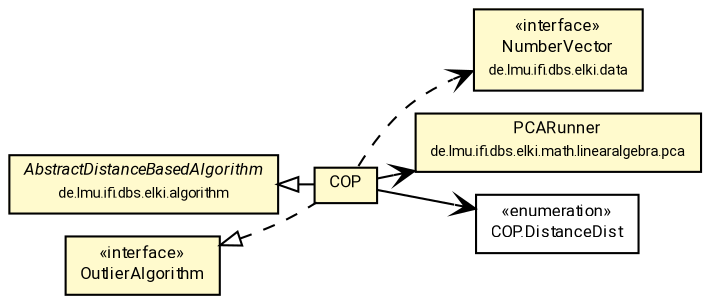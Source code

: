 #!/usr/local/bin/dot
#
# Class diagram 
# Generated by UMLGraph version R5_7_2-60-g0e99a6 (http://www.spinellis.gr/umlgraph/)
#

digraph G {
	graph [fontnames="svg"]
	edge [fontname="Roboto",fontsize=7,labelfontname="Roboto",labelfontsize=7,color="black"];
	node [fontname="Roboto",fontcolor="black",fontsize=8,shape=plaintext,margin=0,width=0,height=0];
	nodesep=0.15;
	ranksep=0.25;
	rankdir=LR;
	// de.lmu.ifi.dbs.elki.algorithm.AbstractDistanceBasedAlgorithm<O, R extends de.lmu.ifi.dbs.elki.result.Result>
	c2158568 [label=<<table title="de.lmu.ifi.dbs.elki.algorithm.AbstractDistanceBasedAlgorithm" border="0" cellborder="1" cellspacing="0" cellpadding="2" bgcolor="LemonChiffon" href="../AbstractDistanceBasedAlgorithm.html" target="_parent">
		<tr><td><table border="0" cellspacing="0" cellpadding="1">
		<tr><td align="center" balign="center"> <font face="Roboto"><i>AbstractDistanceBasedAlgorithm</i></font> </td></tr>
		<tr><td align="center" balign="center"> <font face="Roboto" point-size="7.0">de.lmu.ifi.dbs.elki.algorithm</font> </td></tr>
		</table></td></tr>
		</table>>, URL="../AbstractDistanceBasedAlgorithm.html"];
	// de.lmu.ifi.dbs.elki.data.NumberVector
	c2158643 [label=<<table title="de.lmu.ifi.dbs.elki.data.NumberVector" border="0" cellborder="1" cellspacing="0" cellpadding="2" bgcolor="LemonChiffon" href="../../data/NumberVector.html" target="_parent">
		<tr><td><table border="0" cellspacing="0" cellpadding="1">
		<tr><td align="center" balign="center"> &#171;interface&#187; </td></tr>
		<tr><td align="center" balign="center"> <font face="Roboto">NumberVector</font> </td></tr>
		<tr><td align="center" balign="center"> <font face="Roboto" point-size="7.0">de.lmu.ifi.dbs.elki.data</font> </td></tr>
		</table></td></tr>
		</table>>, URL="../../data/NumberVector.html"];
	// de.lmu.ifi.dbs.elki.math.linearalgebra.pca.PCARunner
	c2159347 [label=<<table title="de.lmu.ifi.dbs.elki.math.linearalgebra.pca.PCARunner" border="0" cellborder="1" cellspacing="0" cellpadding="2" bgcolor="LemonChiffon" href="../../math/linearalgebra/pca/PCARunner.html" target="_parent">
		<tr><td><table border="0" cellspacing="0" cellpadding="1">
		<tr><td align="center" balign="center"> <font face="Roboto">PCARunner</font> </td></tr>
		<tr><td align="center" balign="center"> <font face="Roboto" point-size="7.0">de.lmu.ifi.dbs.elki.math.linearalgebra.pca</font> </td></tr>
		</table></td></tr>
		</table>>, URL="../../math/linearalgebra/pca/PCARunner.html"];
	// de.lmu.ifi.dbs.elki.algorithm.outlier.COP<V extends de.lmu.ifi.dbs.elki.data.NumberVector>
	c2160447 [label=<<table title="de.lmu.ifi.dbs.elki.algorithm.outlier.COP" border="0" cellborder="1" cellspacing="0" cellpadding="2" bgcolor="lemonChiffon" href="COP.html" target="_parent">
		<tr><td><table border="0" cellspacing="0" cellpadding="1">
		<tr><td align="center" balign="center"> <font face="Roboto">COP</font> </td></tr>
		</table></td></tr>
		</table>>, URL="COP.html"];
	// de.lmu.ifi.dbs.elki.algorithm.outlier.COP.DistanceDist
	c2160448 [label=<<table title="de.lmu.ifi.dbs.elki.algorithm.outlier.COP.DistanceDist" border="0" cellborder="1" cellspacing="0" cellpadding="2" href="COP.DistanceDist.html" target="_parent">
		<tr><td><table border="0" cellspacing="0" cellpadding="1">
		<tr><td align="center" balign="center"> &#171;enumeration&#187; </td></tr>
		<tr><td align="center" balign="center"> <font face="Roboto">COP.DistanceDist</font> </td></tr>
		</table></td></tr>
		</table>>, URL="COP.DistanceDist.html"];
	// de.lmu.ifi.dbs.elki.algorithm.outlier.OutlierAlgorithm
	c2160450 [label=<<table title="de.lmu.ifi.dbs.elki.algorithm.outlier.OutlierAlgorithm" border="0" cellborder="1" cellspacing="0" cellpadding="2" bgcolor="LemonChiffon" href="OutlierAlgorithm.html" target="_parent">
		<tr><td><table border="0" cellspacing="0" cellpadding="1">
		<tr><td align="center" balign="center"> &#171;interface&#187; </td></tr>
		<tr><td align="center" balign="center"> <font face="Roboto">OutlierAlgorithm</font> </td></tr>
		</table></td></tr>
		</table>>, URL="OutlierAlgorithm.html"];
	// de.lmu.ifi.dbs.elki.algorithm.outlier.COP<V extends de.lmu.ifi.dbs.elki.data.NumberVector> extends de.lmu.ifi.dbs.elki.algorithm.AbstractDistanceBasedAlgorithm<O, R extends de.lmu.ifi.dbs.elki.result.Result>
	c2158568 -> c2160447 [arrowtail=empty,dir=back,weight=10];
	// de.lmu.ifi.dbs.elki.algorithm.outlier.COP<V extends de.lmu.ifi.dbs.elki.data.NumberVector> implements de.lmu.ifi.dbs.elki.algorithm.outlier.OutlierAlgorithm
	c2160450 -> c2160447 [arrowtail=empty,style=dashed,dir=back,weight=9];
	// de.lmu.ifi.dbs.elki.algorithm.outlier.COP<V extends de.lmu.ifi.dbs.elki.data.NumberVector> navassoc de.lmu.ifi.dbs.elki.math.linearalgebra.pca.PCARunner
	c2160447 -> c2159347 [arrowhead=open,weight=1];
	// de.lmu.ifi.dbs.elki.algorithm.outlier.COP<V extends de.lmu.ifi.dbs.elki.data.NumberVector> navassoc de.lmu.ifi.dbs.elki.algorithm.outlier.COP.DistanceDist
	c2160447 -> c2160448 [arrowhead=open,weight=1];
	// de.lmu.ifi.dbs.elki.algorithm.outlier.COP<V extends de.lmu.ifi.dbs.elki.data.NumberVector> depend de.lmu.ifi.dbs.elki.data.NumberVector
	c2160447 -> c2158643 [arrowhead=open,style=dashed,weight=0];
}

